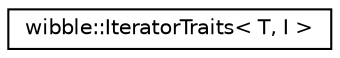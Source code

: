 digraph G
{
  edge [fontname="Helvetica",fontsize="10",labelfontname="Helvetica",labelfontsize="10"];
  node [fontname="Helvetica",fontsize="10",shape=record];
  rankdir="LR";
  Node1 [label="wibble::IteratorTraits\< T, I \>",height=0.2,width=0.4,color="black", fillcolor="white", style="filled",URL="$structwibble_1_1IteratorTraits.html"];
}
